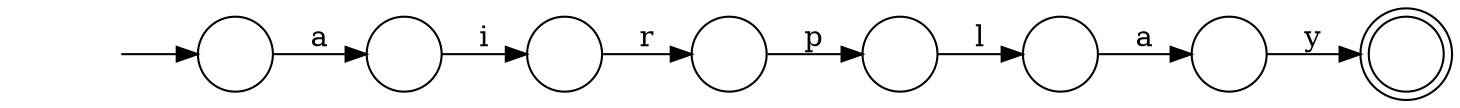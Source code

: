 digraph Automaton {
  rankdir = LR;
  0 [shape=circle,label=""];
  0 -> 6 [label="a"]
  1 [shape=circle,label=""];
  1 -> 4 [label="r"]
  2 [shape=circle,label=""];
  2 -> 1 [label="i"]
  3 [shape=doublecircle,label=""];
  4 [shape=circle,label=""];
  4 -> 7 [label="p"]
  5 [shape=circle,label=""];
  initial [shape=plaintext,label=""];
  initial -> 5
  5 -> 2 [label="a"]
  6 [shape=circle,label=""];
  6 -> 3 [label="y"]
  7 [shape=circle,label=""];
  7 -> 0 [label="l"]
}
